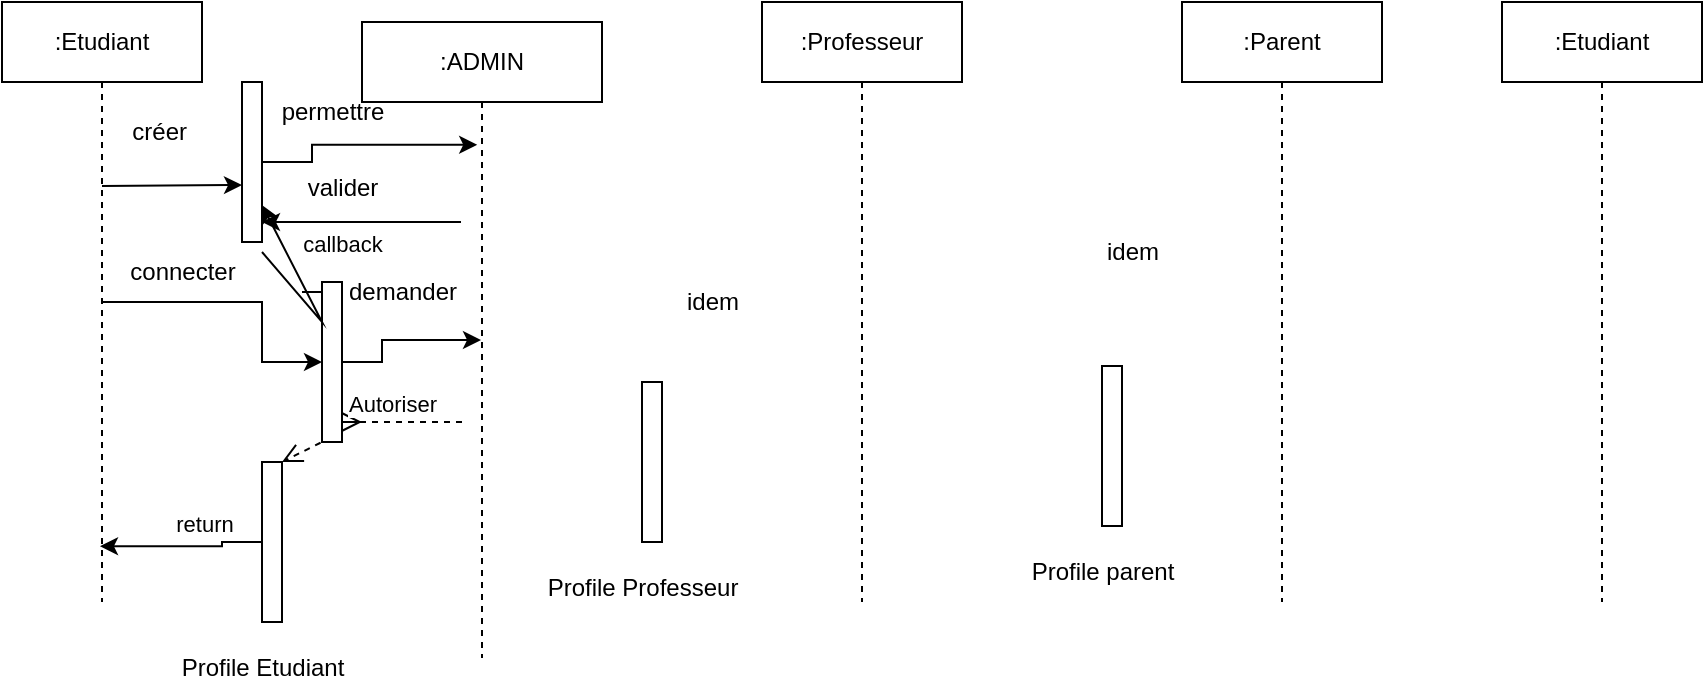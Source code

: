 <mxfile version="25.0.3">
  <diagram name="Page-1" id="aGPtkYXwHbZMwDmd2hnq">
    <mxGraphModel dx="1707" dy="529" grid="1" gridSize="10" guides="1" tooltips="1" connect="1" arrows="1" fold="1" page="1" pageScale="1" pageWidth="827" pageHeight="1169" math="0" shadow="0">
      <root>
        <mxCell id="0" />
        <mxCell id="1" parent="0" />
        <mxCell id="2xkL9khFMbrV6C9w2XYt-4" value=":ADMIN" style="shape=umlLifeline;perimeter=lifelinePerimeter;whiteSpace=wrap;html=1;container=1;dropTarget=0;collapsible=0;recursiveResize=0;outlineConnect=0;portConstraint=eastwest;newEdgeStyle={&quot;curved&quot;:0,&quot;rounded&quot;:0};" vertex="1" parent="1">
          <mxGeometry x="150" y="60" width="120" height="318" as="geometry" />
        </mxCell>
        <mxCell id="2xkL9khFMbrV6C9w2XYt-12" style="edgeStyle=orthogonalEdgeStyle;rounded=0;orthogonalLoop=1;jettySize=auto;html=1;curved=0;" edge="1" parent="1" source="2xkL9khFMbrV6C9w2XYt-5" target="2xkL9khFMbrV6C9w2XYt-9">
          <mxGeometry relative="1" as="geometry" />
        </mxCell>
        <mxCell id="2xkL9khFMbrV6C9w2XYt-5" value=":Etudiant" style="shape=umlLifeline;perimeter=lifelinePerimeter;whiteSpace=wrap;html=1;container=1;dropTarget=0;collapsible=0;recursiveResize=0;outlineConnect=0;portConstraint=eastwest;newEdgeStyle={&quot;curved&quot;:0,&quot;rounded&quot;:0};" vertex="1" parent="1">
          <mxGeometry x="-30" y="50" width="100" height="300" as="geometry" />
        </mxCell>
        <mxCell id="2xkL9khFMbrV6C9w2XYt-10" value="callback" style="html=1;verticalAlign=bottom;endArrow=block;curved=0;rounded=0;entryX=1;entryY=0;entryDx=0;entryDy=5;" edge="1" target="2xkL9khFMbrV6C9w2XYt-9" parent="2xkL9khFMbrV6C9w2XYt-5">
          <mxGeometry x="1" y="15" relative="1" as="geometry">
            <mxPoint x="150" y="145" as="sourcePoint" />
            <mxPoint as="offset" />
          </mxGeometry>
        </mxCell>
        <mxCell id="2xkL9khFMbrV6C9w2XYt-11" value="return" style="html=1;verticalAlign=bottom;endArrow=open;dashed=1;endSize=8;curved=0;rounded=0;exitX=1;exitY=1;exitDx=0;exitDy=-5;" edge="1" source="2xkL9khFMbrV6C9w2XYt-9" parent="2xkL9khFMbrV6C9w2XYt-5">
          <mxGeometry x="1" y="57" relative="1" as="geometry">
            <mxPoint x="140" y="230" as="targetPoint" />
            <mxPoint x="-65" y="-11" as="offset" />
          </mxGeometry>
        </mxCell>
        <mxCell id="2xkL9khFMbrV6C9w2XYt-6" value=":Professeur" style="shape=umlLifeline;perimeter=lifelinePerimeter;whiteSpace=wrap;html=1;container=1;dropTarget=0;collapsible=0;recursiveResize=0;outlineConnect=0;portConstraint=eastwest;newEdgeStyle={&quot;curved&quot;:0,&quot;rounded&quot;:0};" vertex="1" parent="1">
          <mxGeometry x="350" y="50" width="100" height="300" as="geometry" />
        </mxCell>
        <mxCell id="2xkL9khFMbrV6C9w2XYt-7" value=":Etudiant" style="shape=umlLifeline;perimeter=lifelinePerimeter;whiteSpace=wrap;html=1;container=1;dropTarget=0;collapsible=0;recursiveResize=0;outlineConnect=0;portConstraint=eastwest;newEdgeStyle={&quot;curved&quot;:0,&quot;rounded&quot;:0};" vertex="1" parent="1">
          <mxGeometry x="720" y="50" width="100" height="300" as="geometry" />
        </mxCell>
        <mxCell id="2xkL9khFMbrV6C9w2XYt-8" value=":Parent" style="shape=umlLifeline;perimeter=lifelinePerimeter;whiteSpace=wrap;html=1;container=1;dropTarget=0;collapsible=0;recursiveResize=0;outlineConnect=0;portConstraint=eastwest;newEdgeStyle={&quot;curved&quot;:0,&quot;rounded&quot;:0};" vertex="1" parent="1">
          <mxGeometry x="560" y="50" width="100" height="300" as="geometry" />
        </mxCell>
        <mxCell id="2xkL9khFMbrV6C9w2XYt-16" style="edgeStyle=orthogonalEdgeStyle;rounded=0;orthogonalLoop=1;jettySize=auto;html=1;curved=0;" edge="1" parent="1" source="2xkL9khFMbrV6C9w2XYt-9" target="2xkL9khFMbrV6C9w2XYt-4">
          <mxGeometry relative="1" as="geometry" />
        </mxCell>
        <mxCell id="2xkL9khFMbrV6C9w2XYt-9" value="" style="html=1;points=[[0,0,0,0,5],[0,1,0,0,-5],[1,0,0,0,5],[1,1,0,0,-5]];perimeter=orthogonalPerimeter;outlineConnect=0;targetShapes=umlLifeline;portConstraint=eastwest;newEdgeStyle={&quot;curved&quot;:0,&quot;rounded&quot;:0};" vertex="1" parent="1">
          <mxGeometry x="130" y="190" width="10" height="80" as="geometry" />
        </mxCell>
        <mxCell id="2xkL9khFMbrV6C9w2XYt-15" value="connecter" style="text;html=1;align=center;verticalAlign=middle;resizable=0;points=[];autosize=1;strokeColor=none;fillColor=none;" vertex="1" parent="1">
          <mxGeometry x="20" y="170" width="80" height="30" as="geometry" />
        </mxCell>
        <mxCell id="2xkL9khFMbrV6C9w2XYt-17" value="demander" style="text;html=1;align=center;verticalAlign=middle;resizable=0;points=[];autosize=1;strokeColor=none;fillColor=none;" vertex="1" parent="1">
          <mxGeometry x="130" y="180" width="80" height="30" as="geometry" />
        </mxCell>
        <mxCell id="2xkL9khFMbrV6C9w2XYt-18" value="Autoriser" style="html=1;verticalAlign=bottom;endArrow=open;dashed=1;endSize=8;curved=0;rounded=0;" edge="1" parent="1">
          <mxGeometry relative="1" as="geometry">
            <mxPoint x="200" y="260" as="sourcePoint" />
            <mxPoint x="150" y="260" as="targetPoint" />
            <Array as="points">
              <mxPoint x="140" y="260" />
            </Array>
          </mxGeometry>
        </mxCell>
        <mxCell id="2xkL9khFMbrV6C9w2XYt-19" value="" style="html=1;points=[[0,0,0,0,5],[0,1,0,0,-5],[1,0,0,0,5],[1,1,0,0,-5]];perimeter=orthogonalPerimeter;outlineConnect=0;targetShapes=umlLifeline;portConstraint=eastwest;newEdgeStyle={&quot;curved&quot;:0,&quot;rounded&quot;:0};" vertex="1" parent="1">
          <mxGeometry x="100" y="280" width="10" height="80" as="geometry" />
        </mxCell>
        <mxCell id="2xkL9khFMbrV6C9w2XYt-20" value="Profile Etudiant" style="text;html=1;align=center;verticalAlign=middle;resizable=0;points=[];autosize=1;strokeColor=none;fillColor=none;" vertex="1" parent="1">
          <mxGeometry x="50" y="368" width="100" height="30" as="geometry" />
        </mxCell>
        <mxCell id="2xkL9khFMbrV6C9w2XYt-21" style="edgeStyle=orthogonalEdgeStyle;rounded=0;orthogonalLoop=1;jettySize=auto;html=1;curved=0;entryX=0.49;entryY=0.907;entryDx=0;entryDy=0;entryPerimeter=0;" edge="1" parent="1" source="2xkL9khFMbrV6C9w2XYt-19" target="2xkL9khFMbrV6C9w2XYt-5">
          <mxGeometry relative="1" as="geometry" />
        </mxCell>
        <mxCell id="2xkL9khFMbrV6C9w2XYt-23" value="" style="html=1;points=[[0,0,0,0,5],[0,1,0,0,-5],[1,0,0,0,5],[1,1,0,0,-5]];perimeter=orthogonalPerimeter;outlineConnect=0;targetShapes=umlLifeline;portConstraint=eastwest;newEdgeStyle={&quot;curved&quot;:0,&quot;rounded&quot;:0};" vertex="1" parent="1">
          <mxGeometry x="90" y="90" width="10" height="80" as="geometry" />
        </mxCell>
        <mxCell id="2xkL9khFMbrV6C9w2XYt-24" value="" style="edgeStyle=none;orthogonalLoop=1;jettySize=auto;html=1;rounded=0;" edge="1" parent="1">
          <mxGeometry width="100" relative="1" as="geometry">
            <mxPoint x="20" y="142" as="sourcePoint" />
            <mxPoint x="90" y="141.5" as="targetPoint" />
            <Array as="points" />
          </mxGeometry>
        </mxCell>
        <mxCell id="2xkL9khFMbrV6C9w2XYt-25" value="créer&amp;nbsp;" style="text;html=1;align=center;verticalAlign=middle;resizable=0;points=[];autosize=1;strokeColor=none;fillColor=none;" vertex="1" parent="1">
          <mxGeometry x="25" y="100" width="50" height="30" as="geometry" />
        </mxCell>
        <mxCell id="2xkL9khFMbrV6C9w2XYt-28" style="edgeStyle=orthogonalEdgeStyle;rounded=0;orthogonalLoop=1;jettySize=auto;html=1;curved=0;entryX=0.48;entryY=0.193;entryDx=0;entryDy=0;entryPerimeter=0;" edge="1" parent="1" source="2xkL9khFMbrV6C9w2XYt-23" target="2xkL9khFMbrV6C9w2XYt-4">
          <mxGeometry relative="1" as="geometry" />
        </mxCell>
        <mxCell id="2xkL9khFMbrV6C9w2XYt-29" value="permettre" style="text;html=1;align=center;verticalAlign=middle;resizable=0;points=[];autosize=1;strokeColor=none;fillColor=none;" vertex="1" parent="1">
          <mxGeometry x="100" y="90" width="70" height="30" as="geometry" />
        </mxCell>
        <mxCell id="2xkL9khFMbrV6C9w2XYt-30" value="" style="edgeStyle=none;orthogonalLoop=1;jettySize=auto;html=1;rounded=0;" edge="1" parent="1">
          <mxGeometry width="100" relative="1" as="geometry">
            <mxPoint x="199.5" y="160" as="sourcePoint" />
            <mxPoint x="100" y="160" as="targetPoint" />
            <Array as="points">
              <mxPoint x="150" y="160" />
            </Array>
          </mxGeometry>
        </mxCell>
        <mxCell id="2xkL9khFMbrV6C9w2XYt-31" value="valider" style="text;html=1;align=center;verticalAlign=middle;resizable=0;points=[];autosize=1;strokeColor=none;fillColor=none;" vertex="1" parent="1">
          <mxGeometry x="110" y="128" width="60" height="30" as="geometry" />
        </mxCell>
        <mxCell id="2xkL9khFMbrV6C9w2XYt-33" value="" style="edgeStyle=none;orthogonalLoop=1;jettySize=auto;html=1;rounded=0;exitX=1;exitY=0.167;exitDx=0;exitDy=0;exitPerimeter=0;" edge="1" parent="1" source="2xkL9khFMbrV6C9w2XYt-15">
          <mxGeometry width="100" relative="1" as="geometry">
            <mxPoint x="30" y="152" as="sourcePoint" />
            <mxPoint x="100" y="151.5" as="targetPoint" />
            <Array as="points">
              <mxPoint x="130" y="210" />
            </Array>
          </mxGeometry>
        </mxCell>
        <mxCell id="2xkL9khFMbrV6C9w2XYt-34" value="idem" style="text;html=1;align=center;verticalAlign=middle;resizable=0;points=[];autosize=1;strokeColor=none;fillColor=none;" vertex="1" parent="1">
          <mxGeometry x="300" y="185" width="50" height="30" as="geometry" />
        </mxCell>
        <mxCell id="2xkL9khFMbrV6C9w2XYt-35" value="&lt;span style=&quot;color: rgba(0, 0, 0, 0); font-family: monospace; font-size: 0px; text-align: start;&quot;&gt;%3CmxGraphModel%3E%3Croot%3E%3CmxCell%20id%3D%220%22%2F%3E%3CmxCell%20id%3D%221%22%20parent%3D%220%22%2F%3E%3CmxCell%20id%3D%222%22%20value%3D%22%22%20style%3D%22edgeStyle%3Dnone%3BorthogonalLoop%3D1%3BjettySize%3Dauto%3Bhtml%3D1%3Brounded%3D0%3B%22%20edge%3D%221%22%20parent%3D%221%22%3E%3CmxGeometry%20width%3D%22100%22%20relative%3D%221%22%20as%3D%22geometry%22%3E%3CmxPoint%20x%3D%2220%22%20y%3D%22142%22%20as%3D%22sourcePoint%22%2F%3E%3CmxPoint%20x%3D%2290%22%20y%3D%22141.5%22%20as%3D%22targetPoint%22%2F%3E%3CArray%20as%3D%22points%22%2F%3E%3C%2FmxGeometry%3E%3C%2FmxCell%3E%3C%2Froot%3E%3C%2FmxGraphModel%3E&lt;/span&gt;" style="text;html=1;align=center;verticalAlign=middle;resizable=0;points=[];autosize=1;strokeColor=none;fillColor=none;" vertex="1" parent="1">
          <mxGeometry x="500" y="170" width="20" height="30" as="geometry" />
        </mxCell>
        <mxCell id="2xkL9khFMbrV6C9w2XYt-36" value="idem" style="text;html=1;align=center;verticalAlign=middle;resizable=0;points=[];autosize=1;strokeColor=none;fillColor=none;" vertex="1" parent="1">
          <mxGeometry x="510" y="160" width="50" height="30" as="geometry" />
        </mxCell>
        <mxCell id="2xkL9khFMbrV6C9w2XYt-37" value="" style="html=1;points=[[0,0,0,0,5],[0,1,0,0,-5],[1,0,0,0,5],[1,1,0,0,-5]];perimeter=orthogonalPerimeter;outlineConnect=0;targetShapes=umlLifeline;portConstraint=eastwest;newEdgeStyle={&quot;curved&quot;:0,&quot;rounded&quot;:0};" vertex="1" parent="1">
          <mxGeometry x="290" y="240" width="10" height="80" as="geometry" />
        </mxCell>
        <mxCell id="2xkL9khFMbrV6C9w2XYt-38" value="Profile Professeur" style="text;html=1;align=center;verticalAlign=middle;resizable=0;points=[];autosize=1;strokeColor=none;fillColor=none;" vertex="1" parent="1">
          <mxGeometry x="230" y="328" width="120" height="30" as="geometry" />
        </mxCell>
        <mxCell id="2xkL9khFMbrV6C9w2XYt-39" value="" style="html=1;points=[[0,0,0,0,5],[0,1,0,0,-5],[1,0,0,0,5],[1,1,0,0,-5]];perimeter=orthogonalPerimeter;outlineConnect=0;targetShapes=umlLifeline;portConstraint=eastwest;newEdgeStyle={&quot;curved&quot;:0,&quot;rounded&quot;:0};" vertex="1" parent="1">
          <mxGeometry x="520" y="232" width="10" height="80" as="geometry" />
        </mxCell>
        <mxCell id="2xkL9khFMbrV6C9w2XYt-40" value="Profile parent" style="text;html=1;align=center;verticalAlign=middle;resizable=0;points=[];autosize=1;strokeColor=none;fillColor=none;" vertex="1" parent="1">
          <mxGeometry x="475" y="320" width="90" height="30" as="geometry" />
        </mxCell>
      </root>
    </mxGraphModel>
  </diagram>
</mxfile>
